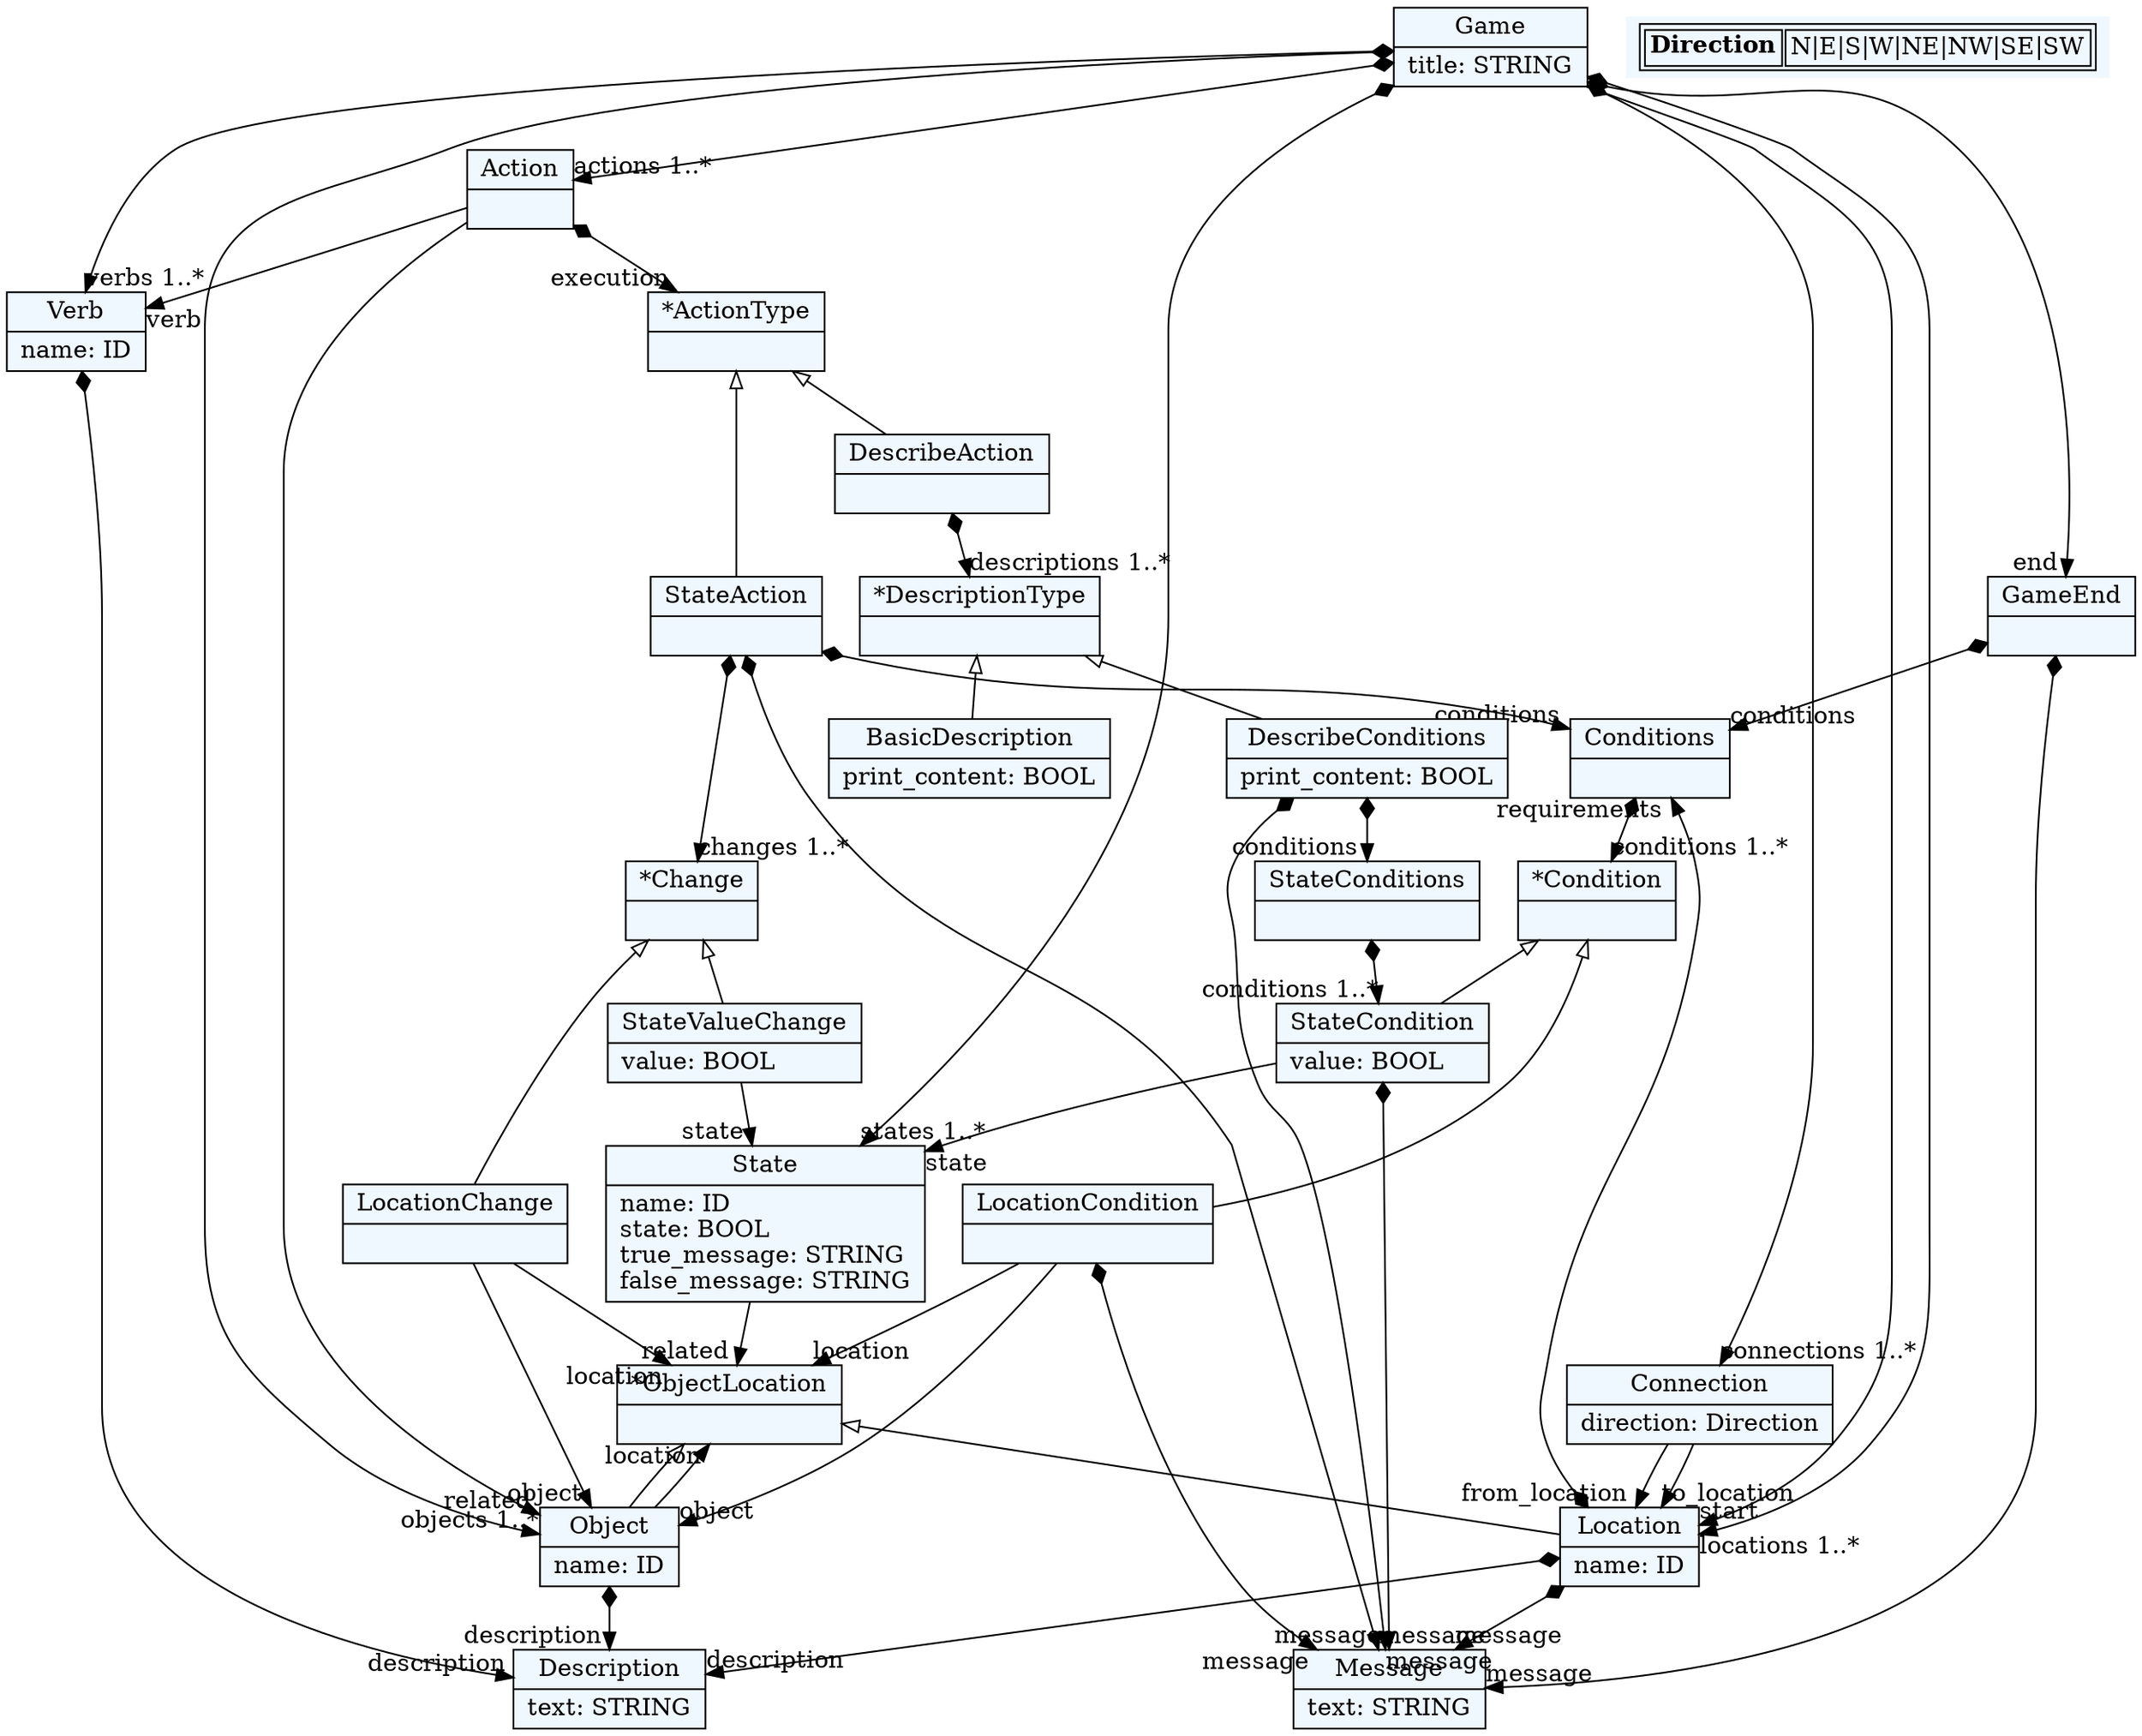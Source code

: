 
    digraph textX {
    fontname = "Bitstream Vera Sans"
    fontsize = 8
    node[
        shape=record,
        style=filled,
        fillcolor=aliceblue
    ]
    nodesep = 0.3
    edge[dir=black,arrowtail=empty]


2012577472848[ label="{Game|title: STRING\l}"]

2012577493616[ label="{GameEnd|}"]

2012577485120[ label="{Verb|name: ID\l}"]

2012577474736[ label="{Location|name: ID\l}"]

2012577490784[ label="{Conditions|}"]

2012577497392[ label="{StateConditions|}"]

2012577500224[ label="{*Condition|}"]

2012577504944[ label="{StateCondition|value: BOOL\l}"]

2012577511552[ label="{LocationCondition|}"]

2012577514384[ label="{*ObjectLocation|}"]

2012577513440[ label="{Connection|direction: Direction\l}"]

2012577463408[ label="{Object|name: ID\l}"]

2012577516272[ label="{State|name: ID\lstate: BOOL\ltrue_message: STRING\lfalse_message: STRING\l}"]

2012577515328[ label="{*Change|}"]

2012577496448[ label="{StateValueChange|value: BOOL\l}"]

2012577510608[ label="{LocationChange|}"]

2012607807456[ label="{Action|}"]

2012607808400[ label="{*ActionType|}"]

2012607799904[ label="{StateAction|}"]

2012607802736[ label="{DescribeAction|}"]

2012607810288[ label="{*DescriptionType|}"]

2012607820672[ label="{BasicDescription|print_content: BOOL\l}"]

2012607803680[ label="{DescribeConditions|print_content: BOOL\l}"]

2012607806512[ label="{Description|text: STRING\l}"]

2012607813120[ label="{Message|text: STRING\l}"]



2012577472848 -> 2012577474736[headlabel="start "]
2012577472848 -> 2012577493616[arrowtail=diamond, dir=both, headlabel="end "]
2012577472848 -> 2012577474736[arrowtail=diamond, dir=both, headlabel="locations 1..*"]
2012577472848 -> 2012577513440[arrowtail=diamond, dir=both, headlabel="connections 1..*"]
2012577472848 -> 2012577463408[arrowtail=diamond, dir=both, headlabel="objects 1..*"]
2012577472848 -> 2012577516272[arrowtail=diamond, dir=both, headlabel="states 1..*"]
2012577472848 -> 2012607807456[arrowtail=diamond, dir=both, headlabel="actions 1..*"]
2012577472848 -> 2012577485120[arrowtail=diamond, dir=both, headlabel="verbs 1..*"]
2012577493616 -> 2012577490784[arrowtail=diamond, dir=both, headlabel="conditions "]
2012577493616 -> 2012607813120[arrowtail=diamond, dir=both, headlabel="message "]
2012577485120 -> 2012607806512[arrowtail=diamond, dir=both, headlabel="description "]
2012577474736 -> 2012607806512[arrowtail=diamond, dir=both, headlabel="description "]
2012577474736 -> 2012577490784[arrowtail=diamond, dir=both, headlabel="requirements "]
2012577474736 -> 2012607813120[arrowtail=diamond, dir=both, headlabel="message "]
2012577490784 -> 2012577500224[arrowtail=diamond, dir=both, headlabel="conditions 1..*"]
2012577497392 -> 2012577504944[arrowtail=diamond, dir=both, headlabel="conditions 1..*"]
2012577500224 -> 2012577504944 [dir=back]
2012577500224 -> 2012577511552 [dir=back]
2012577504944 -> 2012577516272[headlabel="state "]
2012577504944 -> 2012607813120[arrowtail=diamond, dir=both, headlabel="message "]
2012577511552 -> 2012577463408[headlabel="object "]
2012577511552 -> 2012577514384[headlabel="location "]
2012577511552 -> 2012607813120[arrowtail=diamond, dir=both, headlabel="message "]
2012577514384 -> 2012577474736 [dir=back]
2012577514384 -> 2012577463408 [dir=back]
2012577513440 -> 2012577474736[headlabel="from_location "]
2012577513440 -> 2012577474736[headlabel="to_location "]
2012577463408 -> 2012607806512[arrowtail=diamond, dir=both, headlabel="description "]
2012577463408 -> 2012577514384[headlabel="location "]
2012577516272 -> 2012577514384[headlabel="related "]
2012577515328 -> 2012577496448 [dir=back]
2012577515328 -> 2012577510608 [dir=back]
2012577496448 -> 2012577516272[headlabel="state "]
2012577510608 -> 2012577463408[headlabel="object "]
2012577510608 -> 2012577514384[headlabel="location "]
2012607807456 -> 2012577485120[headlabel="verb "]
2012607807456 -> 2012577463408[headlabel="related "]
2012607807456 -> 2012607808400[arrowtail=diamond, dir=both, headlabel="execution "]
2012607808400 -> 2012607799904 [dir=back]
2012607808400 -> 2012607802736 [dir=back]
2012607799904 -> 2012577490784[arrowtail=diamond, dir=both, headlabel="conditions "]
2012607799904 -> 2012577515328[arrowtail=diamond, dir=both, headlabel="changes 1..*"]
2012607799904 -> 2012607813120[arrowtail=diamond, dir=both, headlabel="message "]
2012607802736 -> 2012607810288[arrowtail=diamond, dir=both, headlabel="descriptions 1..*"]
2012607810288 -> 2012607820672 [dir=back]
2012607810288 -> 2012607803680 [dir=back]
2012607803680 -> 2012577497392[arrowtail=diamond, dir=both, headlabel="conditions "]
2012607803680 -> 2012607813120[arrowtail=diamond, dir=both, headlabel="message "]
match_rules [ shape=plaintext, label=< <table>
	<tr>
		<td><b>Direction</b></td><td>N|E|S|W|NE|NW|SE|SW</td>
	</tr>
</table> >]


}
